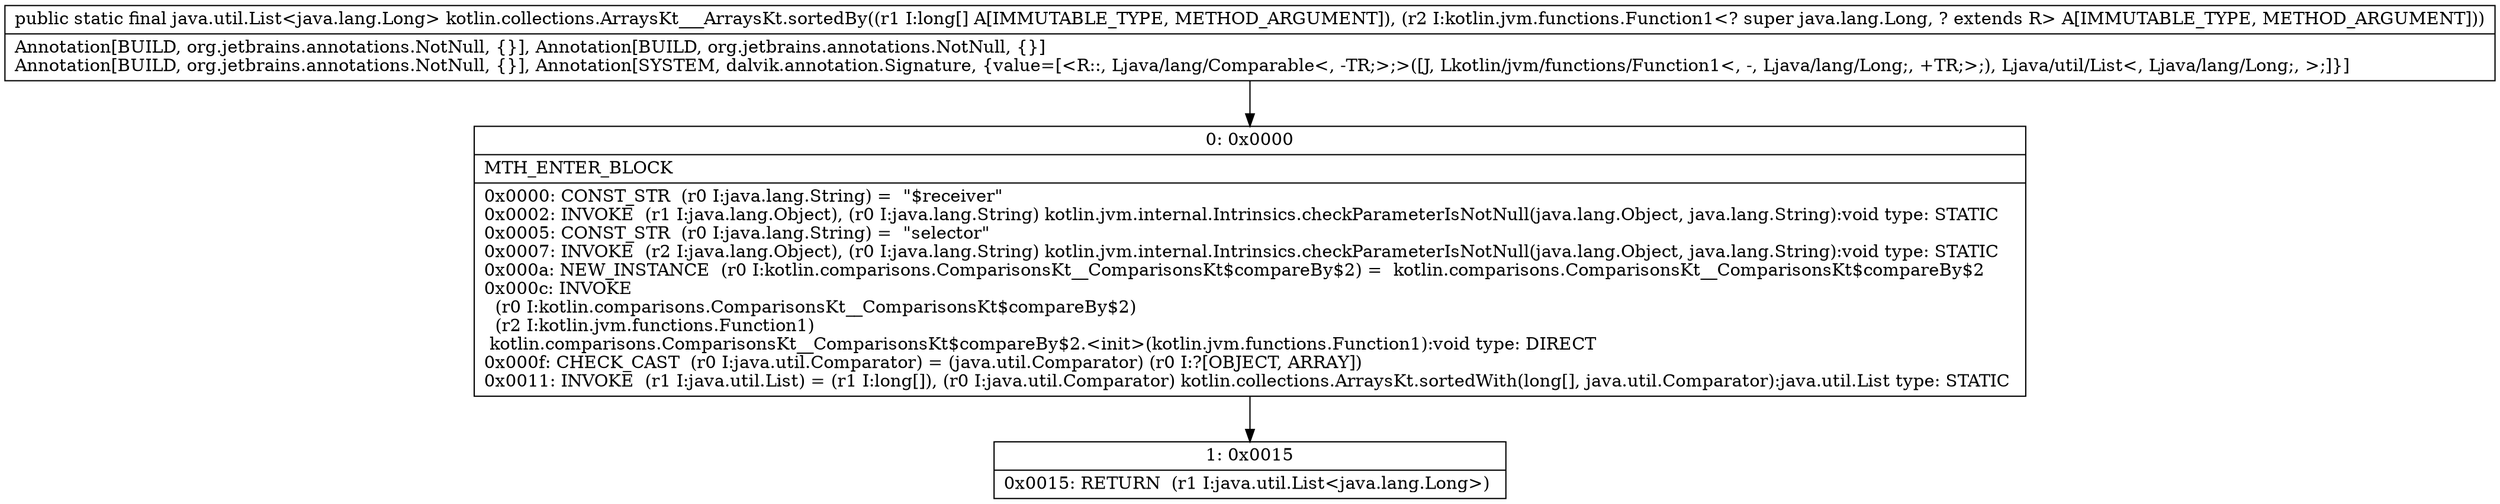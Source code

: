 digraph "CFG forkotlin.collections.ArraysKt___ArraysKt.sortedBy([JLkotlin\/jvm\/functions\/Function1;)Ljava\/util\/List;" {
Node_0 [shape=record,label="{0\:\ 0x0000|MTH_ENTER_BLOCK\l|0x0000: CONST_STR  (r0 I:java.lang.String) =  \"$receiver\" \l0x0002: INVOKE  (r1 I:java.lang.Object), (r0 I:java.lang.String) kotlin.jvm.internal.Intrinsics.checkParameterIsNotNull(java.lang.Object, java.lang.String):void type: STATIC \l0x0005: CONST_STR  (r0 I:java.lang.String) =  \"selector\" \l0x0007: INVOKE  (r2 I:java.lang.Object), (r0 I:java.lang.String) kotlin.jvm.internal.Intrinsics.checkParameterIsNotNull(java.lang.Object, java.lang.String):void type: STATIC \l0x000a: NEW_INSTANCE  (r0 I:kotlin.comparisons.ComparisonsKt__ComparisonsKt$compareBy$2) =  kotlin.comparisons.ComparisonsKt__ComparisonsKt$compareBy$2 \l0x000c: INVOKE  \l  (r0 I:kotlin.comparisons.ComparisonsKt__ComparisonsKt$compareBy$2)\l  (r2 I:kotlin.jvm.functions.Function1)\l kotlin.comparisons.ComparisonsKt__ComparisonsKt$compareBy$2.\<init\>(kotlin.jvm.functions.Function1):void type: DIRECT \l0x000f: CHECK_CAST  (r0 I:java.util.Comparator) = (java.util.Comparator) (r0 I:?[OBJECT, ARRAY]) \l0x0011: INVOKE  (r1 I:java.util.List) = (r1 I:long[]), (r0 I:java.util.Comparator) kotlin.collections.ArraysKt.sortedWith(long[], java.util.Comparator):java.util.List type: STATIC \l}"];
Node_1 [shape=record,label="{1\:\ 0x0015|0x0015: RETURN  (r1 I:java.util.List\<java.lang.Long\>) \l}"];
MethodNode[shape=record,label="{public static final java.util.List\<java.lang.Long\> kotlin.collections.ArraysKt___ArraysKt.sortedBy((r1 I:long[] A[IMMUTABLE_TYPE, METHOD_ARGUMENT]), (r2 I:kotlin.jvm.functions.Function1\<? super java.lang.Long, ? extends R\> A[IMMUTABLE_TYPE, METHOD_ARGUMENT]))  | Annotation[BUILD, org.jetbrains.annotations.NotNull, \{\}], Annotation[BUILD, org.jetbrains.annotations.NotNull, \{\}]\lAnnotation[BUILD, org.jetbrains.annotations.NotNull, \{\}], Annotation[SYSTEM, dalvik.annotation.Signature, \{value=[\<R::, Ljava\/lang\/Comparable\<, \-TR;\>;\>([J, Lkotlin\/jvm\/functions\/Function1\<, \-, Ljava\/lang\/Long;, +TR;\>;), Ljava\/util\/List\<, Ljava\/lang\/Long;, \>;]\}]\l}"];
MethodNode -> Node_0;
Node_0 -> Node_1;
}

